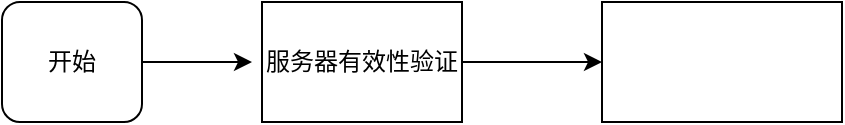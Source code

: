 <mxfile version="22.1.16" type="github">
  <diagram name="第 1 页" id="Nl7xQVc4WKRb0VdFeoXM">
    <mxGraphModel dx="1242" dy="543" grid="1" gridSize="10" guides="1" tooltips="1" connect="1" arrows="1" fold="1" page="1" pageScale="1" pageWidth="827" pageHeight="1169" math="0" shadow="0">
      <root>
        <mxCell id="0" />
        <mxCell id="1" parent="0" />
        <mxCell id="eP-oQKJqBQ1bmRZtz8F2-3" value="" style="edgeStyle=orthogonalEdgeStyle;rounded=0;orthogonalLoop=1;jettySize=auto;html=1;" edge="1" parent="1" source="eP-oQKJqBQ1bmRZtz8F2-1">
          <mxGeometry relative="1" as="geometry">
            <mxPoint x="135" y="270" as="targetPoint" />
          </mxGeometry>
        </mxCell>
        <mxCell id="eP-oQKJqBQ1bmRZtz8F2-1" value="开始" style="rounded=1;whiteSpace=wrap;html=1;" vertex="1" parent="1">
          <mxGeometry x="10" y="240" width="70" height="60" as="geometry" />
        </mxCell>
        <mxCell id="eP-oQKJqBQ1bmRZtz8F2-6" value="" style="edgeStyle=orthogonalEdgeStyle;rounded=0;orthogonalLoop=1;jettySize=auto;html=1;" edge="1" parent="1" source="eP-oQKJqBQ1bmRZtz8F2-4" target="eP-oQKJqBQ1bmRZtz8F2-5">
          <mxGeometry relative="1" as="geometry" />
        </mxCell>
        <mxCell id="eP-oQKJqBQ1bmRZtz8F2-4" value="服务器有效性验证" style="whiteSpace=wrap;html=1;" vertex="1" parent="1">
          <mxGeometry x="140" y="240" width="100" height="60" as="geometry" />
        </mxCell>
        <mxCell id="eP-oQKJqBQ1bmRZtz8F2-5" value="" style="whiteSpace=wrap;html=1;" vertex="1" parent="1">
          <mxGeometry x="310" y="240" width="120" height="60" as="geometry" />
        </mxCell>
      </root>
    </mxGraphModel>
  </diagram>
</mxfile>

